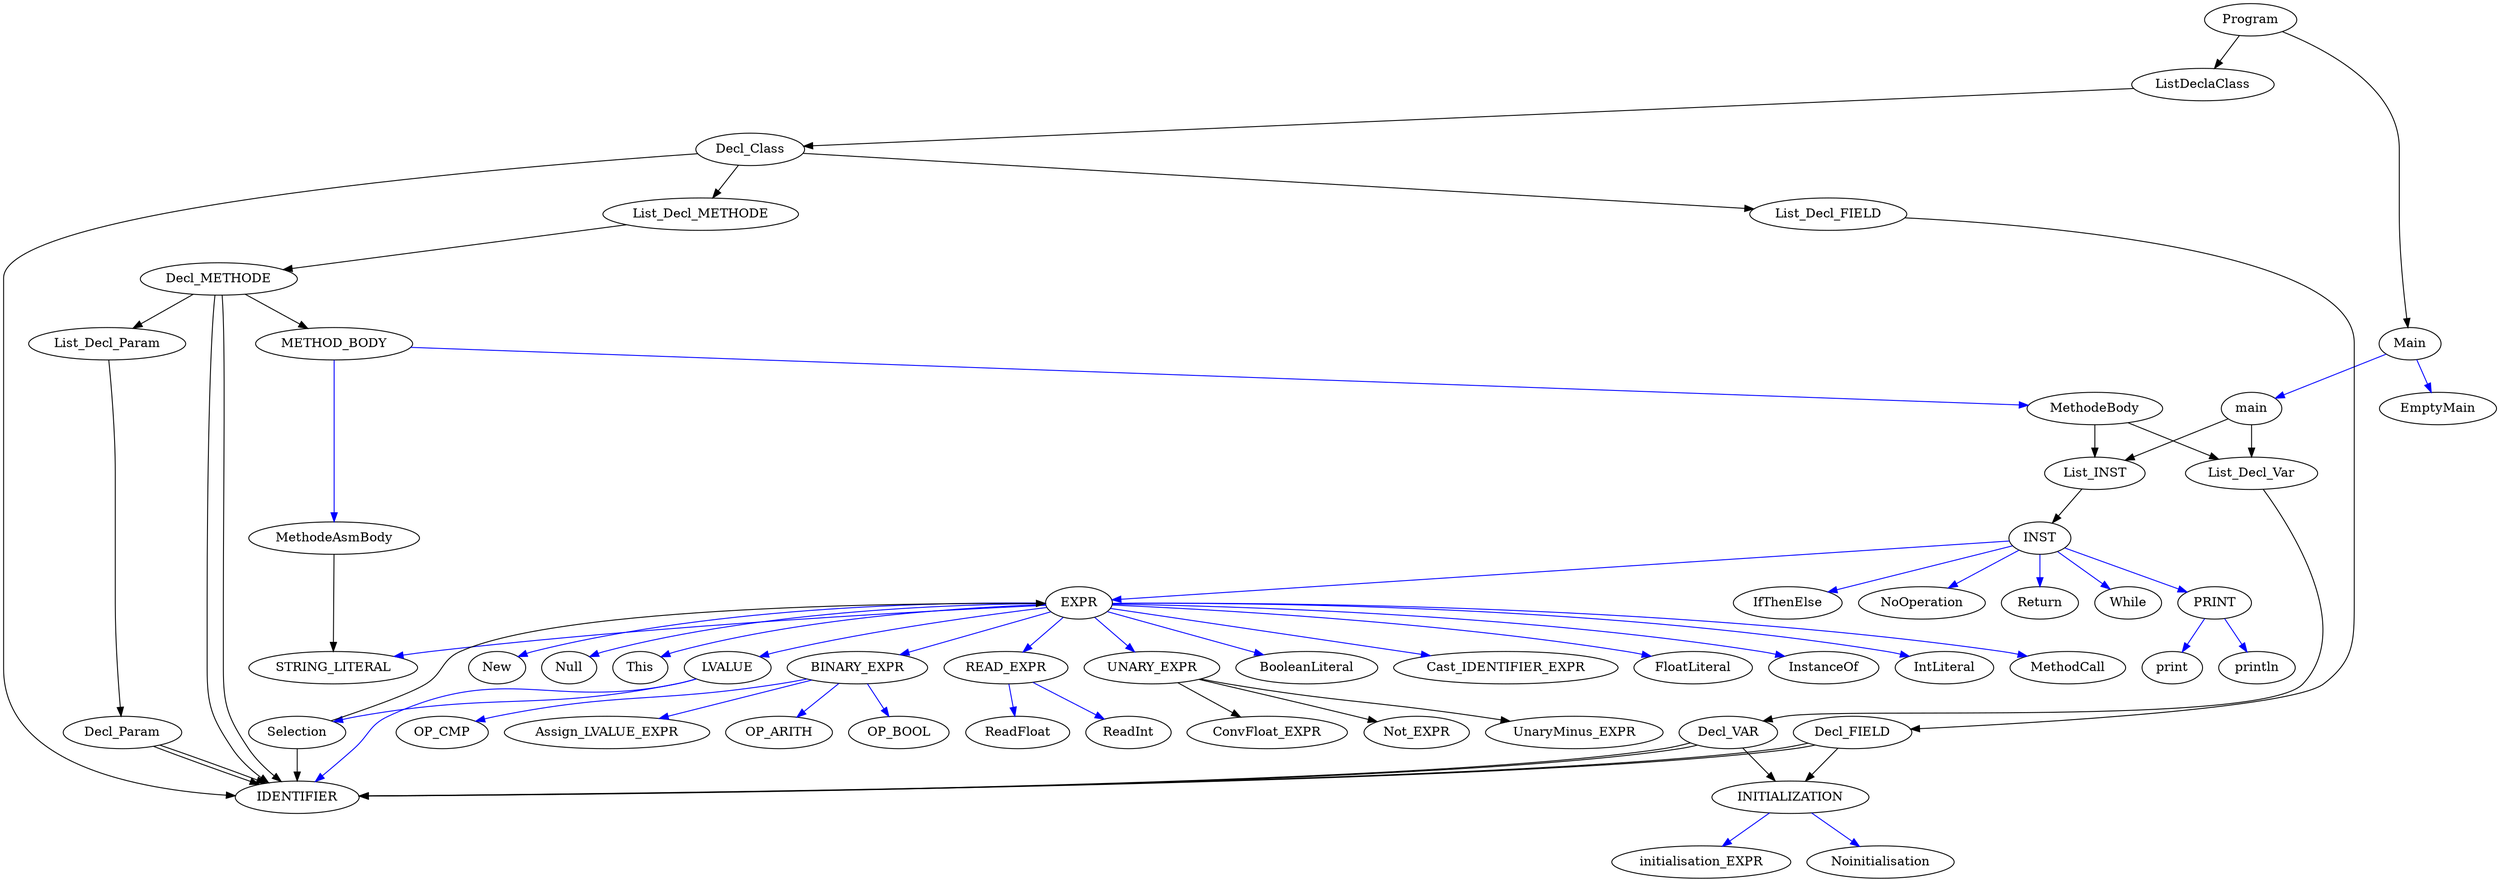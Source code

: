 digraph G {

    Program  -> ListDeclaClass 
    Program -> Main

    Main -> EmptyMain [color = blue] 
    Main -> main [color = blue] 

    main -> List_Decl_Var
    main -> List_INST


    ListDeclaClass -> Decl_Class

    // Decl_Class -> DeclClass
    Decl_Class -> IDENTIFIER 
    Decl_Class -> List_Decl_FIELD 
    Decl_Class -> List_Decl_METHODE 

    List_Decl_METHODE -> Decl_METHODE 

    // Decl_METHODE  -> DeclMethode
    Decl_METHODE  -> IDENTIFIER
    Decl_METHODE  -> IDENTIFIER
    Decl_METHODE  -> List_Decl_Param
    Decl_METHODE  -> METHOD_BODY

    List_Decl_FIELD -> Decl_FIELD 

    // Decl_FIELD -> DeclField
    Decl_FIELD -> IDENTIFIER
    Decl_FIELD -> IDENTIFIER
    Decl_FIELD -> INITIALIZATION 

    List_Decl_Param -> Decl_Param

    // Decl_Param -> Decl_Param
    // Decl_Param -> DeclParam
    Decl_Param -> IDENTIFIER
    Decl_Param -> IDENTIFIER

    METHOD_BODY -> MethodeAsmBody [color = blue] 
    METHOD_BODY -> MethodeBody [color = blue] 

    MethodeAsmBody -> STRING_LITERAL 

    MethodeBody -> List_Decl_Var 
    MethodeBody -> List_INST
    
    List_Decl_Var -> Decl_VAR 
    
    Decl_VAR -> IDENTIFIER
    Decl_VAR -> IDENTIFIER
    Decl_VAR -> INITIALIZATION
    
    List_INST -> INST

    INST -> EXPR [color = blue] 
    INST -> PRINT [color = blue] 
    INST -> IfThenElse [color = blue] 
    INST -> NoOperation [color = blue] 
    INST -> Return [color = blue] 
    INST -> While [color = blue]


    PRINT -> print [color = blue] 
    PRINT -> println [color = blue]


    EXPR -> BINARY_EXPR  [color = blue]
    EXPR -> LVALUE [color = blue]
    EXPR -> READ_EXPR [color = blue]
    EXPR -> STRING_LITERAL [color = blue]
    EXPR -> UNARY_EXPR [color = blue]
    EXPR -> BooleanLiteral [color = blue]
    EXPR -> Cast_IDENTIFIER_EXPR [color = blue]
    EXPR -> FloatLiteral [color = blue]
    EXPR -> InstanceOf  [color = blue]
    EXPR -> IntLiteral [color = blue] 
    EXPR -> MethodCall [color = blue] 
    EXPR -> New [color = blue]
    EXPR -> Null [color = blue]
    EXPR -> This [color = blue]



    BINARY_EXPR -> OP_ARITH [color = blue] 
    BINARY_EXPR -> OP_BOOL [color = blue] 
    BINARY_EXPR -> OP_CMP [color = blue] 
    BINARY_EXPR -> Assign_LVALUE_EXPR [color = blue] 

    UNARY_EXPR -> ConvFloat_EXPR
    UNARY_EXPR -> Not_EXPR 
    UNARY_EXPR -> UnaryMinus_EXPR





    
    LVALUE -> IDENTIFIER [color = blue]
    LVALUE -> Selection [color = blue]

    Selection ->  EXPR 
    Selection -> IDENTIFIER

    
    READ_EXPR -> ReadFloat [color = blue]
    READ_EXPR -> ReadInt [color = blue]



    INITIALIZATION -> initialisation_EXPR [color = blue] 
    INITIALIZATION -> Noinitialisation  [color = blue]

}